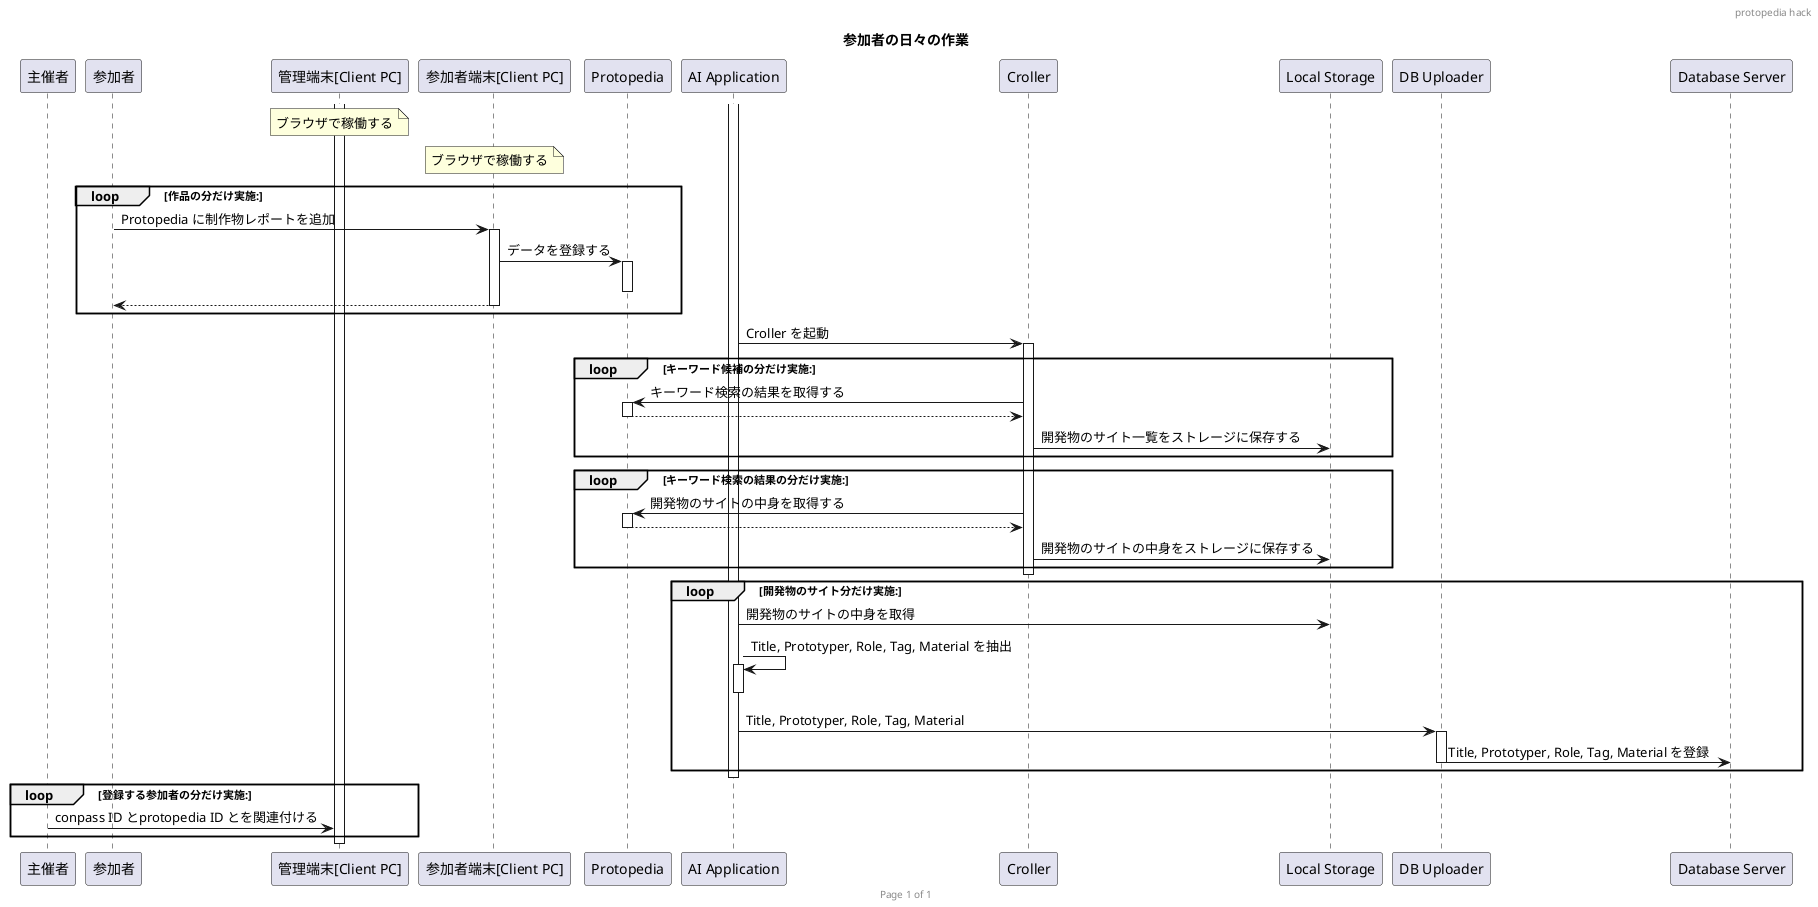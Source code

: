 @startuml

header protopedia hack
footer Page %page% of %lastpage%

title 参加者の日々の作業

participant "主催者" as OWNER
participant "参加者" as PROTOTYPER

participant "管理端末[Client PC]" as PC_OWNER
participant "参加者端末[Client PC]" as PC_PROTOTYPER
participant "Protopedia" as SERVER_PROTOPEDIA
participant "AI Application" as AI_APP
participant "Croller" as CROLLER
participant "Local Storage" as STORAGE
participant "DB Uploader" as DB_UPLOADER
participant "Database Server" as DB_SERVER


note over PC_OWNER : ブラウザで稼働する
note over PC_PROTOTYPER : ブラウザで稼働する

loop 作品の分だけ実施:
  PROTOTYPER -> PC_PROTOTYPER : Protopedia に制作物レポートを追加
  activate PC_PROTOTYPER
    PC_PROTOTYPER -> SERVER_PROTOPEDIA : データを登録する
    activate SERVER_PROTOPEDIA
    deactivate SERVER_PROTOPEDIA
    return
  deactivate PC_PROTOTYPER
end

'newpage AI Application の定期動作
activate AI_APP
  AI_APP -> CROLLER : Croller を起動
  activate CROLLER
    loop キーワード候補の分だけ実施:
      CROLLER -> SERVER_PROTOPEDIA : キーワード検索の結果を取得する
      activate SERVER_PROTOPEDIA

        return
      deactivate SERVER_PROTOPEDIA
      CROLLER -> STORAGE : 開発物のサイト一覧をストレージに保存する
    end


    loop キーワード検索の結果の分だけ実施:
      CROLLER -> SERVER_PROTOPEDIA : 開発物のサイトの中身を取得する
      activate SERVER_PROTOPEDIA

        return
      deactivate SERVER_PROTOPEDIA
      CROLLER -> STORAGE : 開発物のサイトの中身をストレージに保存する
    end
  deactivate CROLLER

  loop 開発物のサイト分だけ実施:
    AI_APP -> STORAGE : 開発物のサイトの中身を取得
    AI_APP -> AI_APP : Title, Prototyper, Role, Tag, Material を抽出
    activate AI_APP
    deactivate AI_APP
    
    AI_APP -> DB_UPLOADER : Title, Prototyper, Role, Tag, Material
    activate DB_UPLOADER
      DB_UPLOADER -> DB_SERVER : Title, Prototyper, Role, Tag, Material を登録
    deactivate DB_UPLOADER
  end
deactivate AI_APP

'newpage ハッカソン実施前の作業

activate PC_OWNER
    loop 登録する参加者の分だけ実施:
      OWNER -> PC_OWNER : conpass ID とprotopedia ID とを関連付ける
    end
deactivate PC_OWNER

@enduml